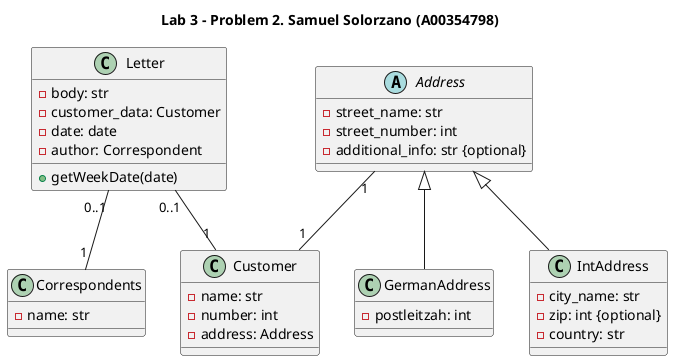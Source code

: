 @startuml

title: Lab 3 - Problem 2. Samuel Solorzano (A00354798)

class Letter{
    - body: str
    - customer_data: Customer
    - date: date
    - author: Correspondent
    + getWeekDate(date)
}

class Customer {
    - name: str
    - number: int
    - address: Address
}

class Correspondents{
    - name: str
}

abstract class Address {
    - street_name: str
    - street_number: int
    - additional_info: str {optional}
}

class GermanAddress{
    - postleitzah: int
}

class IntAddress{
    - city_name: str
    - zip: int {optional}
    - country: str
}

Letter "0..1" -- "1" Customer
Letter "0..1" -- "1" Correspondents
Address "1" -- "1" Customer
Address <|-- GermanAddress
Address <|-- IntAddress

@enduml